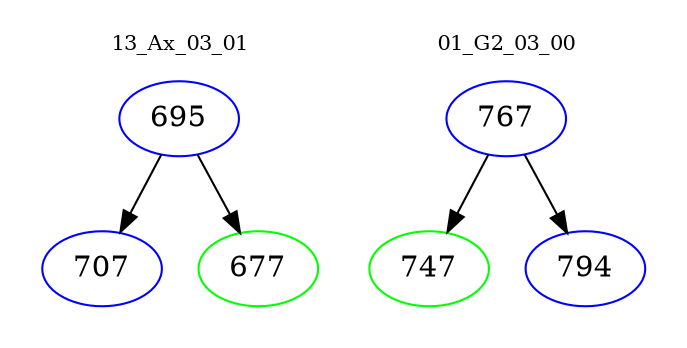 digraph{
subgraph cluster_0 {
color = white
label = "13_Ax_03_01";
fontsize=10;
T0_695 [label="695", color="blue"]
T0_695 -> T0_707 [color="black"]
T0_707 [label="707", color="blue"]
T0_695 -> T0_677 [color="black"]
T0_677 [label="677", color="green"]
}
subgraph cluster_1 {
color = white
label = "01_G2_03_00";
fontsize=10;
T1_767 [label="767", color="blue"]
T1_767 -> T1_747 [color="black"]
T1_747 [label="747", color="green"]
T1_767 -> T1_794 [color="black"]
T1_794 [label="794", color="blue"]
}
}
